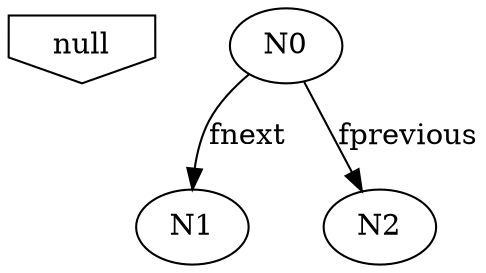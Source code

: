 digraph s4 {
	nodesep=.5; ordering=out;
	null [ shape = invhouse ];
	N0->N1 	[ label = fnext ];
	N0->N2 	[ label = fprevious ];
}
